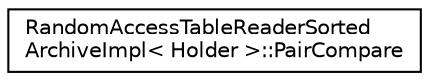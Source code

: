 digraph "Graphical Class Hierarchy"
{
  edge [fontname="Helvetica",fontsize="10",labelfontname="Helvetica",labelfontsize="10"];
  node [fontname="Helvetica",fontsize="10",shape=record];
  rankdir="LR";
  Node0 [label="RandomAccessTableReaderSorted\lArchiveImpl\< Holder \>::PairCompare",height=0.2,width=0.4,color="black", fillcolor="white", style="filled",URL="$structkaldi_1_1RandomAccessTableReaderSortedArchiveImpl_1_1PairCompare.html"];
}
